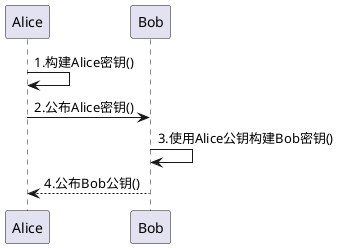 @startuml
Alice -> Alice:1.构建Alice密钥()
Alice -> Bob: 2.公布Alice密钥()
Bob -> Bob: 3.使用Alice公钥构建Bob密钥()
Bob --> Alice:4.公布Bob公钥()
@enduml